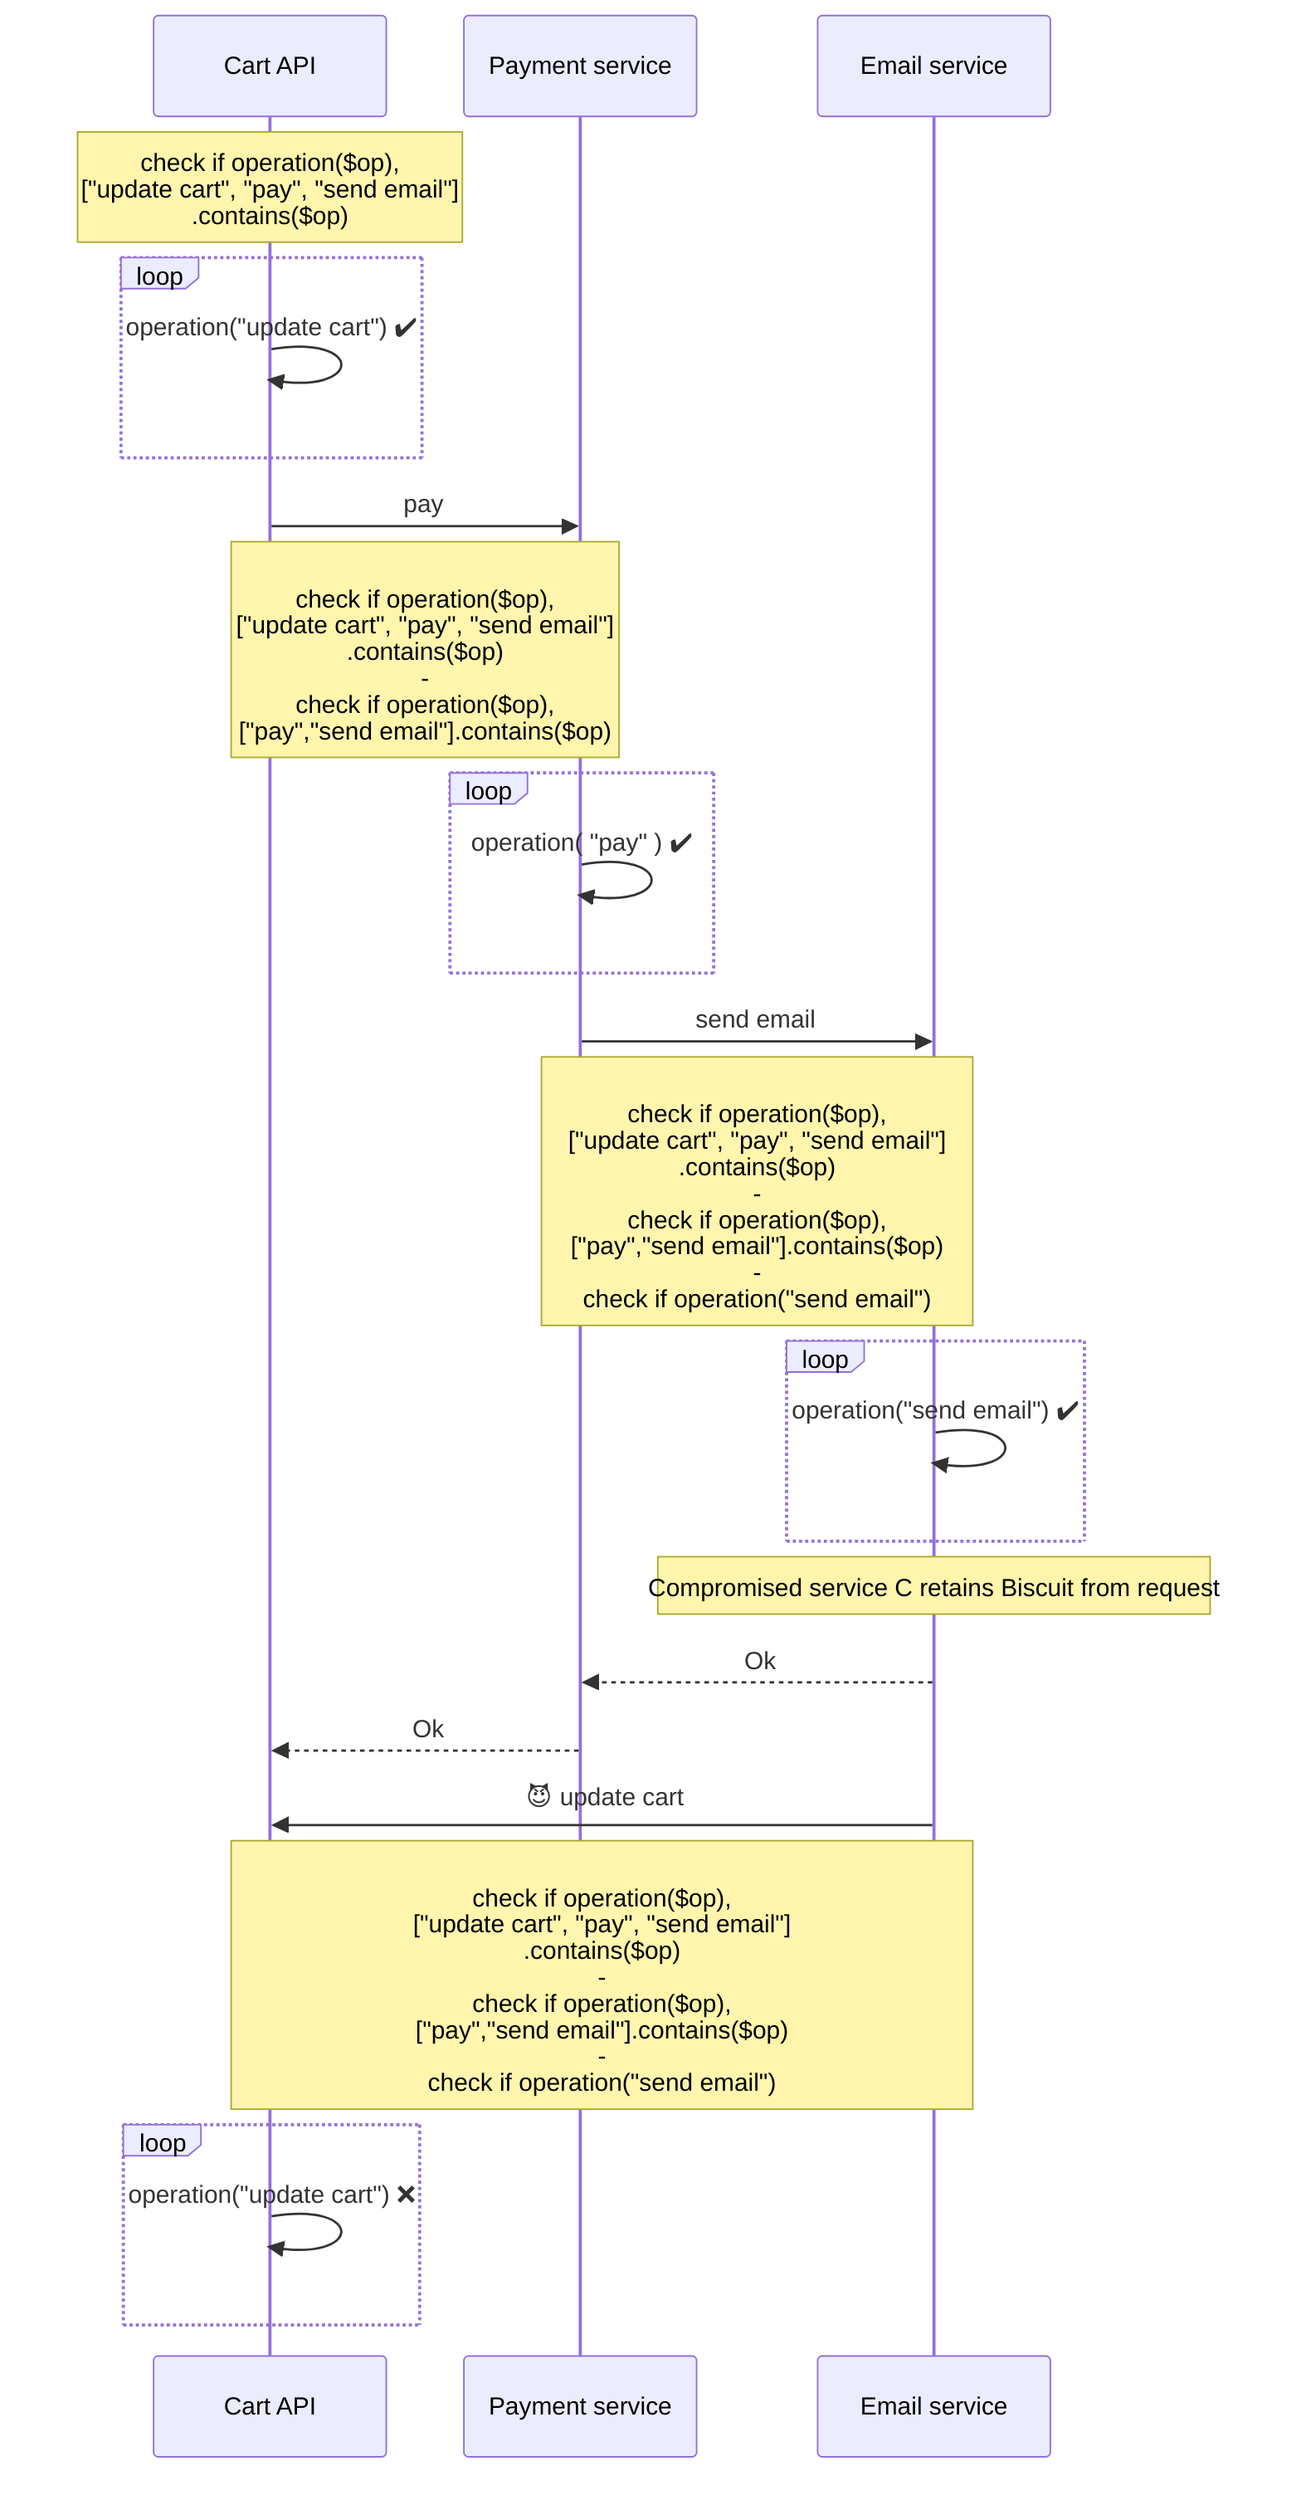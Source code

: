 sequenceDiagram
    participant Cart API
    participant Payment service
    participant Email service
    Note over Cart API: check if operation($op), <br />["update cart", "pay", "send email"]<br/>.contains($op)
    loop
        Cart API->>Cart API: operation("update cart") ✔️
    end
    Cart API->>Payment service: pay
    Note over Cart API,Payment service: <br/>check if operation($op),<br/>["update cart", "pay", "send email"]<br/>.contains($op)<br/>-<br/>check if operation($op),<br/>["pay","send email"].contains($op)
    loop
        Payment service->>Payment service: operation( "pay" ) ✔️ 
    end
    Payment service->>Email service: send email
    Note over Payment service,Email service: <br/>check if operation($op),<br/>["update cart", "pay", "send email"]<br/>.contains($op)<br/>-<br/>check if operation($op),<br/>["pay","send email"].contains($op)<br/>-<br/>check if operation("send email")
    loop
        Email service->>Email service: operation("send email") ✔️
    end
     
    Note over Email service: Compromised service C retains Biscuit from request
    Email service-->>Payment service: Ok
    Payment service-->>Cart API: Ok
    Email service->>Cart API: 😈 update cart
    Note over Email service,Cart API: <br/>check if operation($op),<br/>["update cart", "pay", "send email"]<br/>.contains($op)<br/>-<br/>check if operation($op),<br/>["pay","send email"].contains($op)<br/>-<br/>check if operation("send email")
    loop
        Cart API->>Cart API: operation("update cart") ❌
    end
